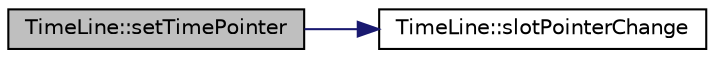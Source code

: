 digraph "TimeLine::setTimePointer"
{
 // INTERACTIVE_SVG=YES
  edge [fontname="Helvetica",fontsize="10",labelfontname="Helvetica",labelfontsize="10"];
  node [fontname="Helvetica",fontsize="10",shape=record];
  rankdir="LR";
  Node1 [label="TimeLine::setTimePointer",height=0.2,width=0.4,color="black", fillcolor="grey75", style="filled", fontcolor="black"];
  Node1 -> Node2 [color="midnightblue",fontsize="10",style="solid",fontname="Helvetica"];
  Node2 [label="TimeLine::slotPointerChange",height=0.2,width=0.4,color="black", fillcolor="white", style="filled",URL="$dc/df5/class_time_line.html#a20a1b2dc5be19019f775d2b2ead78ce2"];
}
